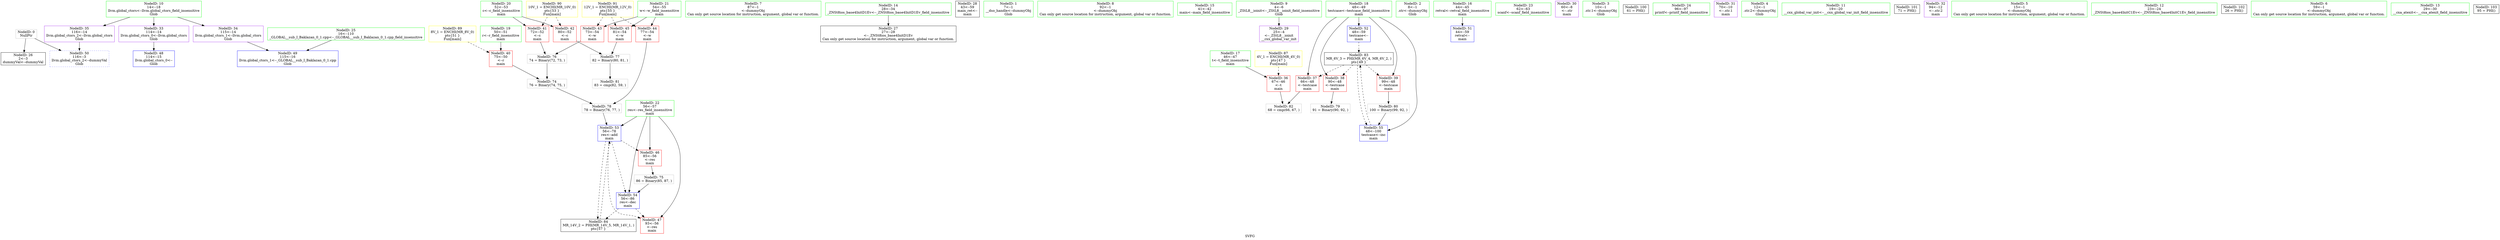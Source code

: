 digraph "SVFG" {
	label="SVFG";

	Node0x5610a93e7570 [shape=record,color=grey,label="{NodeID: 0\nNullPtr}"];
	Node0x5610a93e7570 -> Node0x5610a93f9400[style=solid];
	Node0x5610a93e7570 -> Node0x5610a93fb8f0[style=solid];
	Node0x5610a9401d70 [shape=record,color=yellow,style=double,label="{NodeID: 90\n10V_1 = ENCHI(MR_10V_0)\npts\{53 \}\nFun[main]}"];
	Node0x5610a9401d70 -> Node0x5610a93fa120[style=dashed];
	Node0x5610a9401d70 -> Node0x5610a93fa1f0[style=dashed];
	Node0x5610a93f8570 [shape=record,color=green,label="{NodeID: 7\n87\<--1\n\<--dummyObj\nCan only get source location for instruction, argument, global var or function.}"];
	Node0x5610a93f89e0 [shape=record,color=green,label="{NodeID: 14\n28\<--34\n_ZNSt8ios_base4InitD1Ev\<--_ZNSt8ios_base4InitD1Ev_field_insensitive\n}"];
	Node0x5610a93f89e0 -> Node0x5610a93f9500[style=solid];
	Node0x5610a93f8f90 [shape=record,color=green,label="{NodeID: 21\n54\<--55\nw\<--w_field_insensitive\nmain\n}"];
	Node0x5610a93f8f90 -> Node0x5610a93fa2c0[style=solid];
	Node0x5610a93f8f90 -> Node0x5610a93fa390[style=solid];
	Node0x5610a93f8f90 -> Node0x5610a93fa460[style=solid];
	Node0x5610a93f9600 [shape=record,color=black,label="{NodeID: 28\n43\<--59\nmain_ret\<--\nmain\n}"];
	Node0x5610a93f9c10 [shape=record,color=purple,label="{NodeID: 35\n116\<--14\nllvm.global_ctors_2\<--llvm.global_ctors\nGlob }"];
	Node0x5610a93f9c10 -> Node0x5610a93fb8f0[style=solid];
	Node0x5610a93fa1f0 [shape=record,color=red,label="{NodeID: 42\n80\<--52\n\<--c\nmain\n}"];
	Node0x5610a93fa1f0 -> Node0x5610a93fd010[style=solid];
	Node0x5610a93fb7f0 [shape=record,color=blue,label="{NodeID: 49\n115\<--16\nllvm.global_ctors_1\<--_GLOBAL__sub_I_Baklazan_0_1.cpp\nGlob }"];
	Node0x5610a93fd010 [shape=record,color=grey,label="{NodeID: 77\n82 = Binary(80, 81, )\n}"];
	Node0x5610a93fd010 -> Node0x5610a93fd610[style=solid];
	Node0x5610a94005b0 [shape=record,color=black,label="{NodeID: 84\nMR_14V_2 = PHI(MR_14V_5, MR_14V_1, )\npts\{57 \}\n}"];
	Node0x5610a94005b0 -> Node0x5610a93fbb90[style=dashed];
	Node0x5610a93e7410 [shape=record,color=green,label="{NodeID: 1\n7\<--1\n__dso_handle\<--dummyObj\nGlob }"];
	Node0x5610a9401e50 [shape=record,color=yellow,style=double,label="{NodeID: 91\n12V_1 = ENCHI(MR_12V_0)\npts\{55 \}\nFun[main]}"];
	Node0x5610a9401e50 -> Node0x5610a93fa2c0[style=dashed];
	Node0x5610a9401e50 -> Node0x5610a93fa390[style=dashed];
	Node0x5610a9401e50 -> Node0x5610a93fa460[style=dashed];
	Node0x5610a93f8600 [shape=record,color=green,label="{NodeID: 8\n92\<--1\n\<--dummyObj\nCan only get source location for instruction, argument, global var or function.}"];
	Node0x5610a93f8ab0 [shape=record,color=green,label="{NodeID: 15\n41\<--42\nmain\<--main_field_insensitive\n}"];
	Node0x5610a93f9060 [shape=record,color=green,label="{NodeID: 22\n56\<--57\nres\<--res_field_insensitive\nmain\n}"];
	Node0x5610a93f9060 -> Node0x5610a93fa530[style=solid];
	Node0x5610a93f9060 -> Node0x5610a93fa600[style=solid];
	Node0x5610a93f9060 -> Node0x5610a93fbb90[style=solid];
	Node0x5610a93f9060 -> Node0x5610a93fbc60[style=solid];
	Node0x5610a93f96d0 [shape=record,color=purple,label="{NodeID: 29\n25\<--4\n\<--_ZStL8__ioinit\n__cxx_global_var_init\n}"];
	Node0x5610a93f9d10 [shape=record,color=red,label="{NodeID: 36\n67\<--46\n\<--t\nmain\n}"];
	Node0x5610a93f9d10 -> Node0x5610a93fd790[style=solid];
	Node0x5610a93fa2c0 [shape=record,color=red,label="{NodeID: 43\n73\<--54\n\<--w\nmain\n}"];
	Node0x5610a93fa2c0 -> Node0x5610a93fce90[style=solid];
	Node0x5610a93fb8f0 [shape=record,color=blue, style = dotted,label="{NodeID: 50\n116\<--3\nllvm.global_ctors_2\<--dummyVal\nGlob }"];
	Node0x5610a93fd190 [shape=record,color=grey,label="{NodeID: 78\n78 = Binary(76, 77, )\n}"];
	Node0x5610a93fd190 -> Node0x5610a93fbb90[style=solid];
	Node0x5610a93f7af0 [shape=record,color=green,label="{NodeID: 2\n8\<--1\n.str\<--dummyObj\nGlob }"];
	Node0x5610a93f8690 [shape=record,color=green,label="{NodeID: 9\n4\<--6\n_ZStL8__ioinit\<--_ZStL8__ioinit_field_insensitive\nGlob }"];
	Node0x5610a93f8690 -> Node0x5610a93f96d0[style=solid];
	Node0x5610a93f8b80 [shape=record,color=green,label="{NodeID: 16\n44\<--45\nretval\<--retval_field_insensitive\nmain\n}"];
	Node0x5610a93f8b80 -> Node0x5610a93fb9f0[style=solid];
	Node0x5610a93f9130 [shape=record,color=green,label="{NodeID: 23\n62\<--63\nscanf\<--scanf_field_insensitive\n}"];
	Node0x5610a93f97a0 [shape=record,color=purple,label="{NodeID: 30\n60\<--8\n\<--.str\nmain\n}"];
	Node0x5610a93f9de0 [shape=record,color=red,label="{NodeID: 37\n66\<--48\n\<--testcase\nmain\n}"];
	Node0x5610a93f9de0 -> Node0x5610a93fd790[style=solid];
	Node0x5610a93fa390 [shape=record,color=red,label="{NodeID: 44\n77\<--54\n\<--w\nmain\n}"];
	Node0x5610a93fa390 -> Node0x5610a93fd190[style=solid];
	Node0x5610a93fb9f0 [shape=record,color=blue,label="{NodeID: 51\n44\<--59\nretval\<--\nmain\n}"];
	Node0x5610a93fd310 [shape=record,color=grey,label="{NodeID: 79\n91 = Binary(90, 92, )\n}"];
	Node0x5610a93f7b80 [shape=record,color=green,label="{NodeID: 3\n10\<--1\n.str.1\<--dummyObj\nGlob }"];
	Node0x5610a93f8720 [shape=record,color=green,label="{NodeID: 10\n14\<--18\nllvm.global_ctors\<--llvm.global_ctors_field_insensitive\nGlob }"];
	Node0x5610a93f8720 -> Node0x5610a93f9a10[style=solid];
	Node0x5610a93f8720 -> Node0x5610a93f9b10[style=solid];
	Node0x5610a93f8720 -> Node0x5610a93f9c10[style=solid];
	Node0x5610a9405fc0 [shape=record,color=black,label="{NodeID: 100\n61 = PHI()\n}"];
	Node0x5610a93f8c50 [shape=record,color=green,label="{NodeID: 17\n46\<--47\nt\<--t_field_insensitive\nmain\n}"];
	Node0x5610a93f8c50 -> Node0x5610a93f9d10[style=solid];
	Node0x5610a93f9200 [shape=record,color=green,label="{NodeID: 24\n96\<--97\nprintf\<--printf_field_insensitive\n}"];
	Node0x5610a93f9870 [shape=record,color=purple,label="{NodeID: 31\n70\<--10\n\<--.str.1\nmain\n}"];
	Node0x5610a93f9eb0 [shape=record,color=red,label="{NodeID: 38\n90\<--48\n\<--testcase\nmain\n}"];
	Node0x5610a93f9eb0 -> Node0x5610a93fd310[style=solid];
	Node0x5610a93fa460 [shape=record,color=red,label="{NodeID: 45\n81\<--54\n\<--w\nmain\n}"];
	Node0x5610a93fa460 -> Node0x5610a93fd010[style=solid];
	Node0x5610a93fbac0 [shape=record,color=blue,label="{NodeID: 52\n48\<--59\ntestcase\<--\nmain\n}"];
	Node0x5610a93fbac0 -> Node0x5610a94000b0[style=dashed];
	Node0x5610a93fd490 [shape=record,color=grey,label="{NodeID: 80\n100 = Binary(99, 92, )\n}"];
	Node0x5610a93fd490 -> Node0x5610a93fbd30[style=solid];
	Node0x5610a9401ad0 [shape=record,color=yellow,style=double,label="{NodeID: 87\n4V_1 = ENCHI(MR_4V_0)\npts\{47 \}\nFun[main]}"];
	Node0x5610a9401ad0 -> Node0x5610a93f9d10[style=dashed];
	Node0x5610a93f7c10 [shape=record,color=green,label="{NodeID: 4\n12\<--1\n.str.2\<--dummyObj\nGlob }"];
	Node0x5610a93f87b0 [shape=record,color=green,label="{NodeID: 11\n19\<--20\n__cxx_global_var_init\<--__cxx_global_var_init_field_insensitive\n}"];
	Node0x5610a94060c0 [shape=record,color=black,label="{NodeID: 101\n71 = PHI()\n}"];
	Node0x5610a93f8d20 [shape=record,color=green,label="{NodeID: 18\n48\<--49\ntestcase\<--testcase_field_insensitive\nmain\n}"];
	Node0x5610a93f8d20 -> Node0x5610a93f9de0[style=solid];
	Node0x5610a93f8d20 -> Node0x5610a93f9eb0[style=solid];
	Node0x5610a93f8d20 -> Node0x5610a93f9f80[style=solid];
	Node0x5610a93f8d20 -> Node0x5610a93fbac0[style=solid];
	Node0x5610a93f8d20 -> Node0x5610a93fbd30[style=solid];
	Node0x5610a93f9300 [shape=record,color=green,label="{NodeID: 25\n16\<--110\n_GLOBAL__sub_I_Baklazan_0_1.cpp\<--_GLOBAL__sub_I_Baklazan_0_1.cpp_field_insensitive\n}"];
	Node0x5610a93f9300 -> Node0x5610a93fb7f0[style=solid];
	Node0x5610a93f9940 [shape=record,color=purple,label="{NodeID: 32\n94\<--12\n\<--.str.2\nmain\n}"];
	Node0x5610a93f9f80 [shape=record,color=red,label="{NodeID: 39\n99\<--48\n\<--testcase\nmain\n}"];
	Node0x5610a93f9f80 -> Node0x5610a93fd490[style=solid];
	Node0x5610a93fa530 [shape=record,color=red,label="{NodeID: 46\n85\<--56\n\<--res\nmain\n}"];
	Node0x5610a93fa530 -> Node0x5610a93fcd10[style=solid];
	Node0x5610a93fbb90 [shape=record,color=blue,label="{NodeID: 53\n56\<--78\nres\<--add\nmain\n}"];
	Node0x5610a93fbb90 -> Node0x5610a93fa530[style=dashed];
	Node0x5610a93fbb90 -> Node0x5610a93fa600[style=dashed];
	Node0x5610a93fbb90 -> Node0x5610a93fbc60[style=dashed];
	Node0x5610a93fbb90 -> Node0x5610a94005b0[style=dashed];
	Node0x5610a93fcb90 [shape=record,color=grey,label="{NodeID: 74\n76 = Binary(74, 75, )\n}"];
	Node0x5610a93fcb90 -> Node0x5610a93fd190[style=solid];
	Node0x5610a93fd610 [shape=record,color=grey,label="{NodeID: 81\n83 = cmp(82, 59, )\n}"];
	Node0x5610a93f7ca0 [shape=record,color=green,label="{NodeID: 5\n15\<--1\n\<--dummyObj\nCan only get source location for instruction, argument, global var or function.}"];
	Node0x5610a93f8840 [shape=record,color=green,label="{NodeID: 12\n23\<--24\n_ZNSt8ios_base4InitC1Ev\<--_ZNSt8ios_base4InitC1Ev_field_insensitive\n}"];
	Node0x5610a94061c0 [shape=record,color=black,label="{NodeID: 102\n26 = PHI()\n}"];
	Node0x5610a93f8df0 [shape=record,color=green,label="{NodeID: 19\n50\<--51\nr\<--r_field_insensitive\nmain\n}"];
	Node0x5610a93f8df0 -> Node0x5610a93fa050[style=solid];
	Node0x5610a93f9400 [shape=record,color=black,label="{NodeID: 26\n2\<--3\ndummyVal\<--dummyVal\n}"];
	Node0x5610a93f9a10 [shape=record,color=purple,label="{NodeID: 33\n114\<--14\nllvm.global_ctors_0\<--llvm.global_ctors\nGlob }"];
	Node0x5610a93f9a10 -> Node0x5610a93fb6f0[style=solid];
	Node0x5610a93fa050 [shape=record,color=red,label="{NodeID: 40\n75\<--50\n\<--r\nmain\n}"];
	Node0x5610a93fa050 -> Node0x5610a93fcb90[style=solid];
	Node0x5610a93fa600 [shape=record,color=red,label="{NodeID: 47\n93\<--56\n\<--res\nmain\n}"];
	Node0x5610a93fbc60 [shape=record,color=blue,label="{NodeID: 54\n56\<--86\nres\<--dec\nmain\n}"];
	Node0x5610a93fbc60 -> Node0x5610a93fa600[style=dashed];
	Node0x5610a93fbc60 -> Node0x5610a94005b0[style=dashed];
	Node0x5610a93fcd10 [shape=record,color=grey,label="{NodeID: 75\n86 = Binary(85, 87, )\n}"];
	Node0x5610a93fcd10 -> Node0x5610a93fbc60[style=solid];
	Node0x5610a93fd790 [shape=record,color=grey,label="{NodeID: 82\n68 = cmp(66, 67, )\n}"];
	Node0x5610a9401c90 [shape=record,color=yellow,style=double,label="{NodeID: 89\n8V_1 = ENCHI(MR_8V_0)\npts\{51 \}\nFun[main]}"];
	Node0x5610a9401c90 -> Node0x5610a93fa050[style=dashed];
	Node0x5610a93f84e0 [shape=record,color=green,label="{NodeID: 6\n59\<--1\n\<--dummyObj\nCan only get source location for instruction, argument, global var or function.}"];
	Node0x5610a93f8910 [shape=record,color=green,label="{NodeID: 13\n29\<--30\n__cxa_atexit\<--__cxa_atexit_field_insensitive\n}"];
	Node0x5610a94062c0 [shape=record,color=black,label="{NodeID: 103\n95 = PHI()\n}"];
	Node0x5610a93f8ec0 [shape=record,color=green,label="{NodeID: 20\n52\<--53\nc\<--c_field_insensitive\nmain\n}"];
	Node0x5610a93f8ec0 -> Node0x5610a93fa120[style=solid];
	Node0x5610a93f8ec0 -> Node0x5610a93fa1f0[style=solid];
	Node0x5610a93f9500 [shape=record,color=black,label="{NodeID: 27\n27\<--28\n\<--_ZNSt8ios_base4InitD1Ev\nCan only get source location for instruction, argument, global var or function.}"];
	Node0x5610a93f9b10 [shape=record,color=purple,label="{NodeID: 34\n115\<--14\nllvm.global_ctors_1\<--llvm.global_ctors\nGlob }"];
	Node0x5610a93f9b10 -> Node0x5610a93fb7f0[style=solid];
	Node0x5610a93fa120 [shape=record,color=red,label="{NodeID: 41\n72\<--52\n\<--c\nmain\n}"];
	Node0x5610a93fa120 -> Node0x5610a93fce90[style=solid];
	Node0x5610a93fb6f0 [shape=record,color=blue,label="{NodeID: 48\n114\<--15\nllvm.global_ctors_0\<--\nGlob }"];
	Node0x5610a93fbd30 [shape=record,color=blue,label="{NodeID: 55\n48\<--100\ntestcase\<--inc\nmain\n}"];
	Node0x5610a93fbd30 -> Node0x5610a94000b0[style=dashed];
	Node0x5610a93fce90 [shape=record,color=grey,label="{NodeID: 76\n74 = Binary(72, 73, )\n}"];
	Node0x5610a93fce90 -> Node0x5610a93fcb90[style=solid];
	Node0x5610a94000b0 [shape=record,color=black,label="{NodeID: 83\nMR_6V_3 = PHI(MR_6V_4, MR_6V_2, )\npts\{49 \}\n}"];
	Node0x5610a94000b0 -> Node0x5610a93f9de0[style=dashed];
	Node0x5610a94000b0 -> Node0x5610a93f9eb0[style=dashed];
	Node0x5610a94000b0 -> Node0x5610a93f9f80[style=dashed];
	Node0x5610a94000b0 -> Node0x5610a93fbd30[style=dashed];
}
